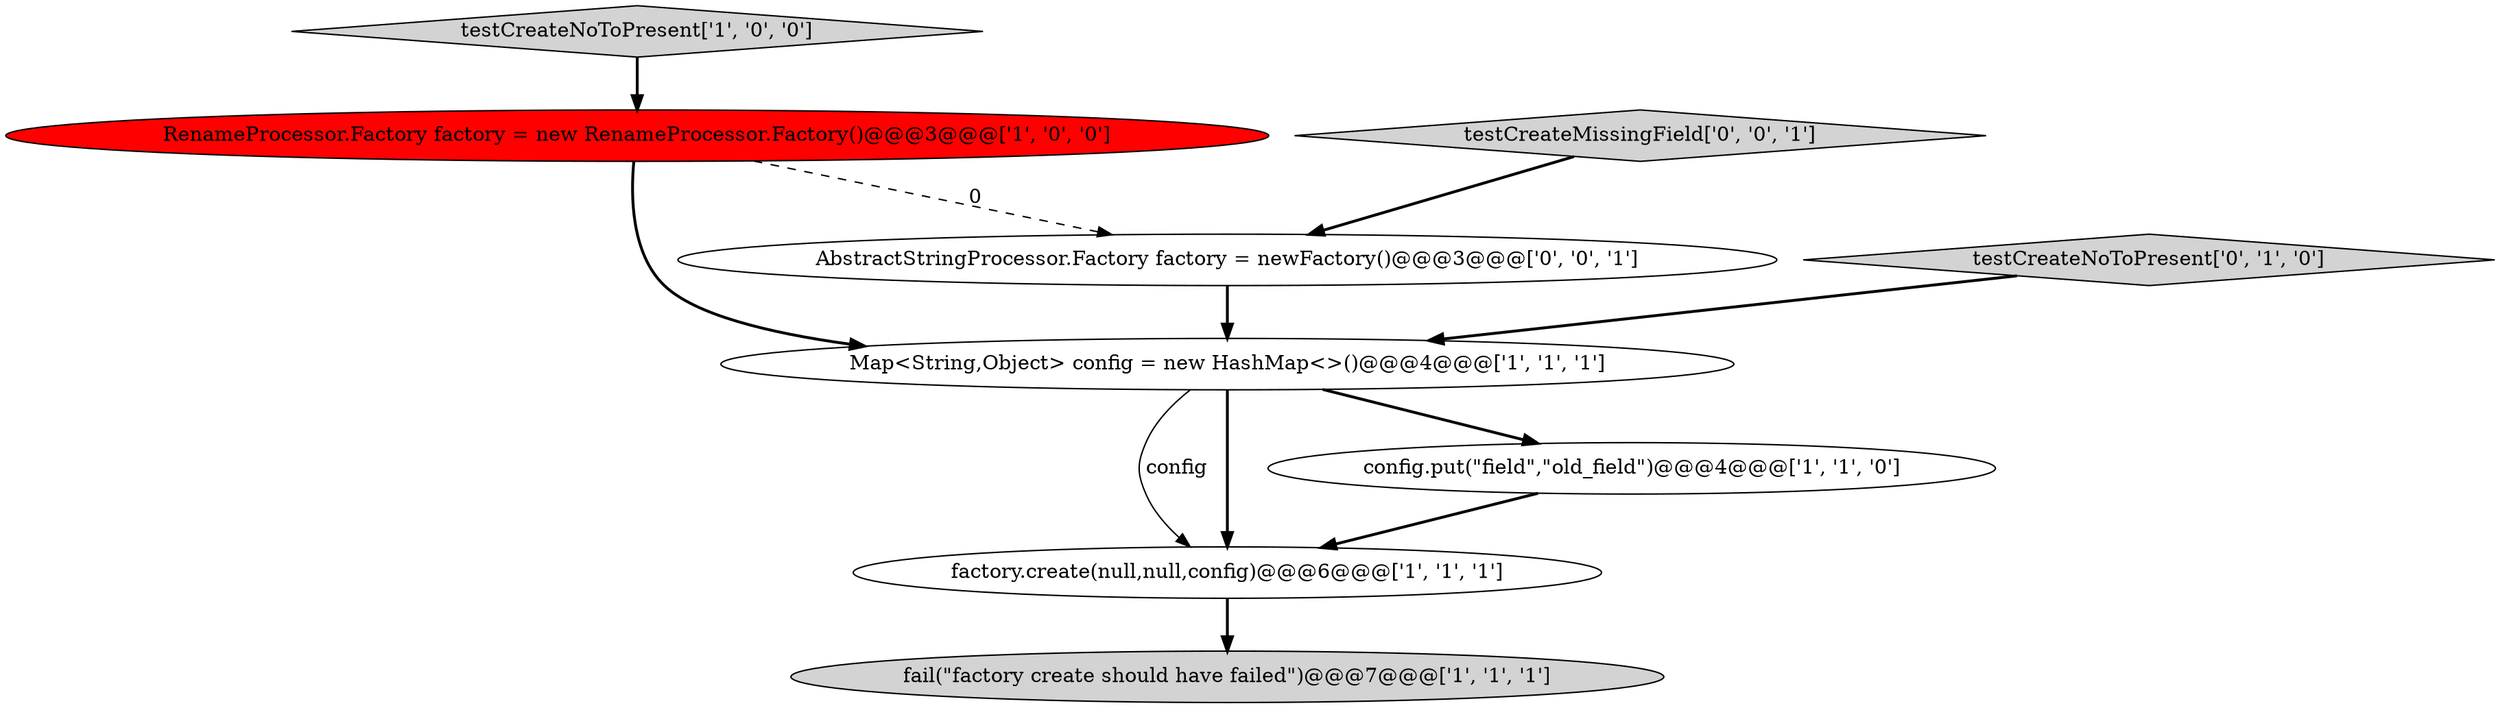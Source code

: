 digraph {
2 [style = filled, label = "Map<String,Object> config = new HashMap<>()@@@4@@@['1', '1', '1']", fillcolor = white, shape = ellipse image = "AAA0AAABBB1BBB"];
1 [style = filled, label = "factory.create(null,null,config)@@@6@@@['1', '1', '1']", fillcolor = white, shape = ellipse image = "AAA0AAABBB1BBB"];
7 [style = filled, label = "AbstractStringProcessor.Factory factory = newFactory()@@@3@@@['0', '0', '1']", fillcolor = white, shape = ellipse image = "AAA0AAABBB3BBB"];
0 [style = filled, label = "config.put(\"field\",\"old_field\")@@@4@@@['1', '1', '0']", fillcolor = white, shape = ellipse image = "AAA0AAABBB1BBB"];
5 [style = filled, label = "RenameProcessor.Factory factory = new RenameProcessor.Factory()@@@3@@@['1', '0', '0']", fillcolor = red, shape = ellipse image = "AAA1AAABBB1BBB"];
6 [style = filled, label = "testCreateNoToPresent['0', '1', '0']", fillcolor = lightgray, shape = diamond image = "AAA0AAABBB2BBB"];
4 [style = filled, label = "testCreateNoToPresent['1', '0', '0']", fillcolor = lightgray, shape = diamond image = "AAA0AAABBB1BBB"];
3 [style = filled, label = "fail(\"factory create should have failed\")@@@7@@@['1', '1', '1']", fillcolor = lightgray, shape = ellipse image = "AAA0AAABBB1BBB"];
8 [style = filled, label = "testCreateMissingField['0', '0', '1']", fillcolor = lightgray, shape = diamond image = "AAA0AAABBB3BBB"];
1->3 [style = bold, label=""];
5->2 [style = bold, label=""];
2->0 [style = bold, label=""];
5->7 [style = dashed, label="0"];
2->1 [style = solid, label="config"];
4->5 [style = bold, label=""];
0->1 [style = bold, label=""];
7->2 [style = bold, label=""];
2->1 [style = bold, label=""];
8->7 [style = bold, label=""];
6->2 [style = bold, label=""];
}
